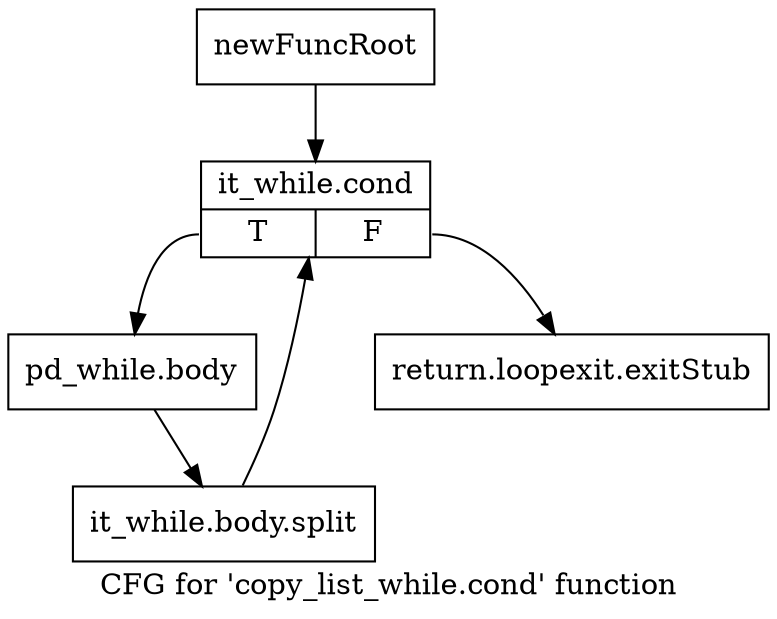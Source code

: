 digraph "CFG for 'copy_list_while.cond' function" {
	label="CFG for 'copy_list_while.cond' function";

	Node0xc4aa3a0 [shape=record,label="{newFuncRoot}"];
	Node0xc4aa3a0 -> Node0xc4aa440;
	Node0xc4aa3f0 [shape=record,label="{return.loopexit.exitStub}"];
	Node0xc4aa440 [shape=record,label="{it_while.cond|{<s0>T|<s1>F}}"];
	Node0xc4aa440:s0 -> Node0xc4aa490;
	Node0xc4aa440:s1 -> Node0xc4aa3f0;
	Node0xc4aa490 [shape=record,label="{pd_while.body}"];
	Node0xc4aa490 -> Node0xfd220d0;
	Node0xfd220d0 [shape=record,label="{it_while.body.split}"];
	Node0xfd220d0 -> Node0xc4aa440;
}
